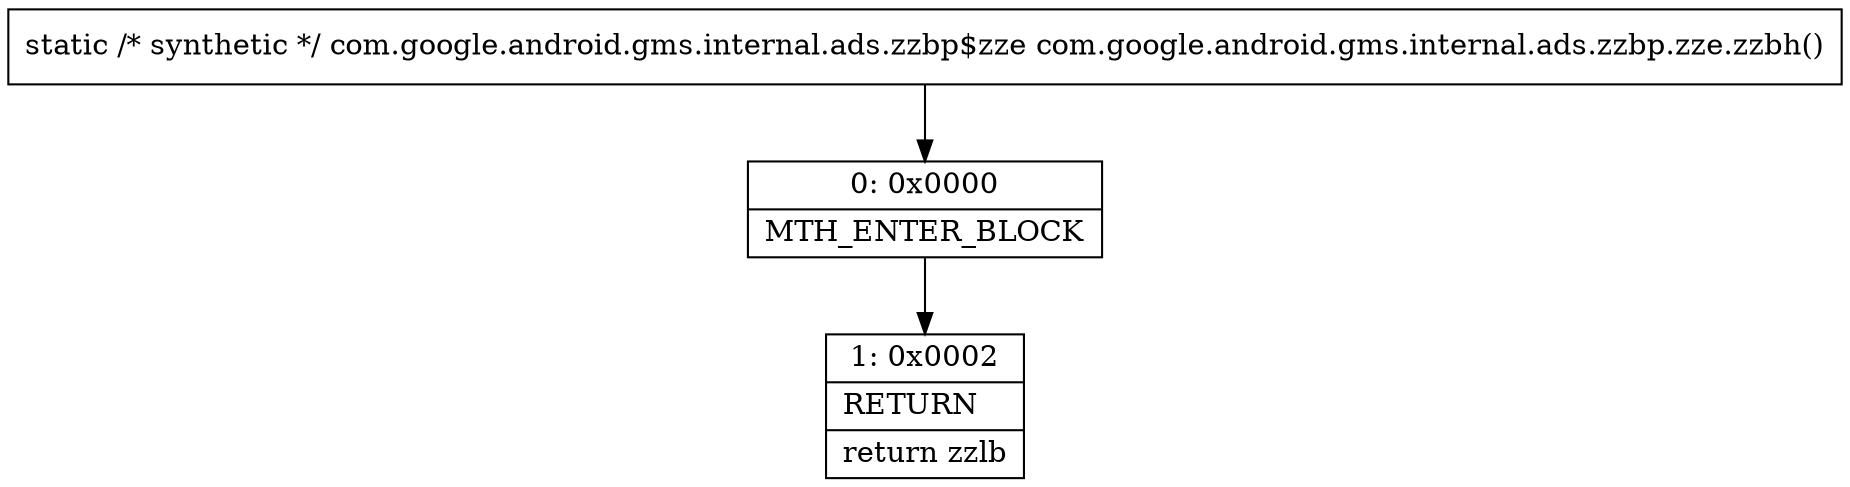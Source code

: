 digraph "CFG forcom.google.android.gms.internal.ads.zzbp.zze.zzbh()Lcom\/google\/android\/gms\/internal\/ads\/zzbp$zze;" {
Node_0 [shape=record,label="{0\:\ 0x0000|MTH_ENTER_BLOCK\l}"];
Node_1 [shape=record,label="{1\:\ 0x0002|RETURN\l|return zzlb\l}"];
MethodNode[shape=record,label="{static \/* synthetic *\/ com.google.android.gms.internal.ads.zzbp$zze com.google.android.gms.internal.ads.zzbp.zze.zzbh() }"];
MethodNode -> Node_0;
Node_0 -> Node_1;
}

